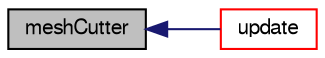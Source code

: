 digraph "meshCutter"
{
  bgcolor="transparent";
  edge [fontname="FreeSans",fontsize="10",labelfontname="FreeSans",labelfontsize="10"];
  node [fontname="FreeSans",fontsize="10",shape=record];
  rankdir="LR";
  Node4659 [label="meshCutter",height=0.2,width=0.4,color="black", fillcolor="grey75", style="filled", fontcolor="black"];
  Node4659 -> Node4660 [dir="back",color="midnightblue",fontsize="10",style="solid",fontname="FreeSans"];
  Node4660 [label="update",height=0.2,width=0.4,color="red",URL="$a21370.html#aa2aac016e2bf7b5bd2b271786c2791aa",tooltip="Update the mesh for both mesh motion and topology change. "];
}
